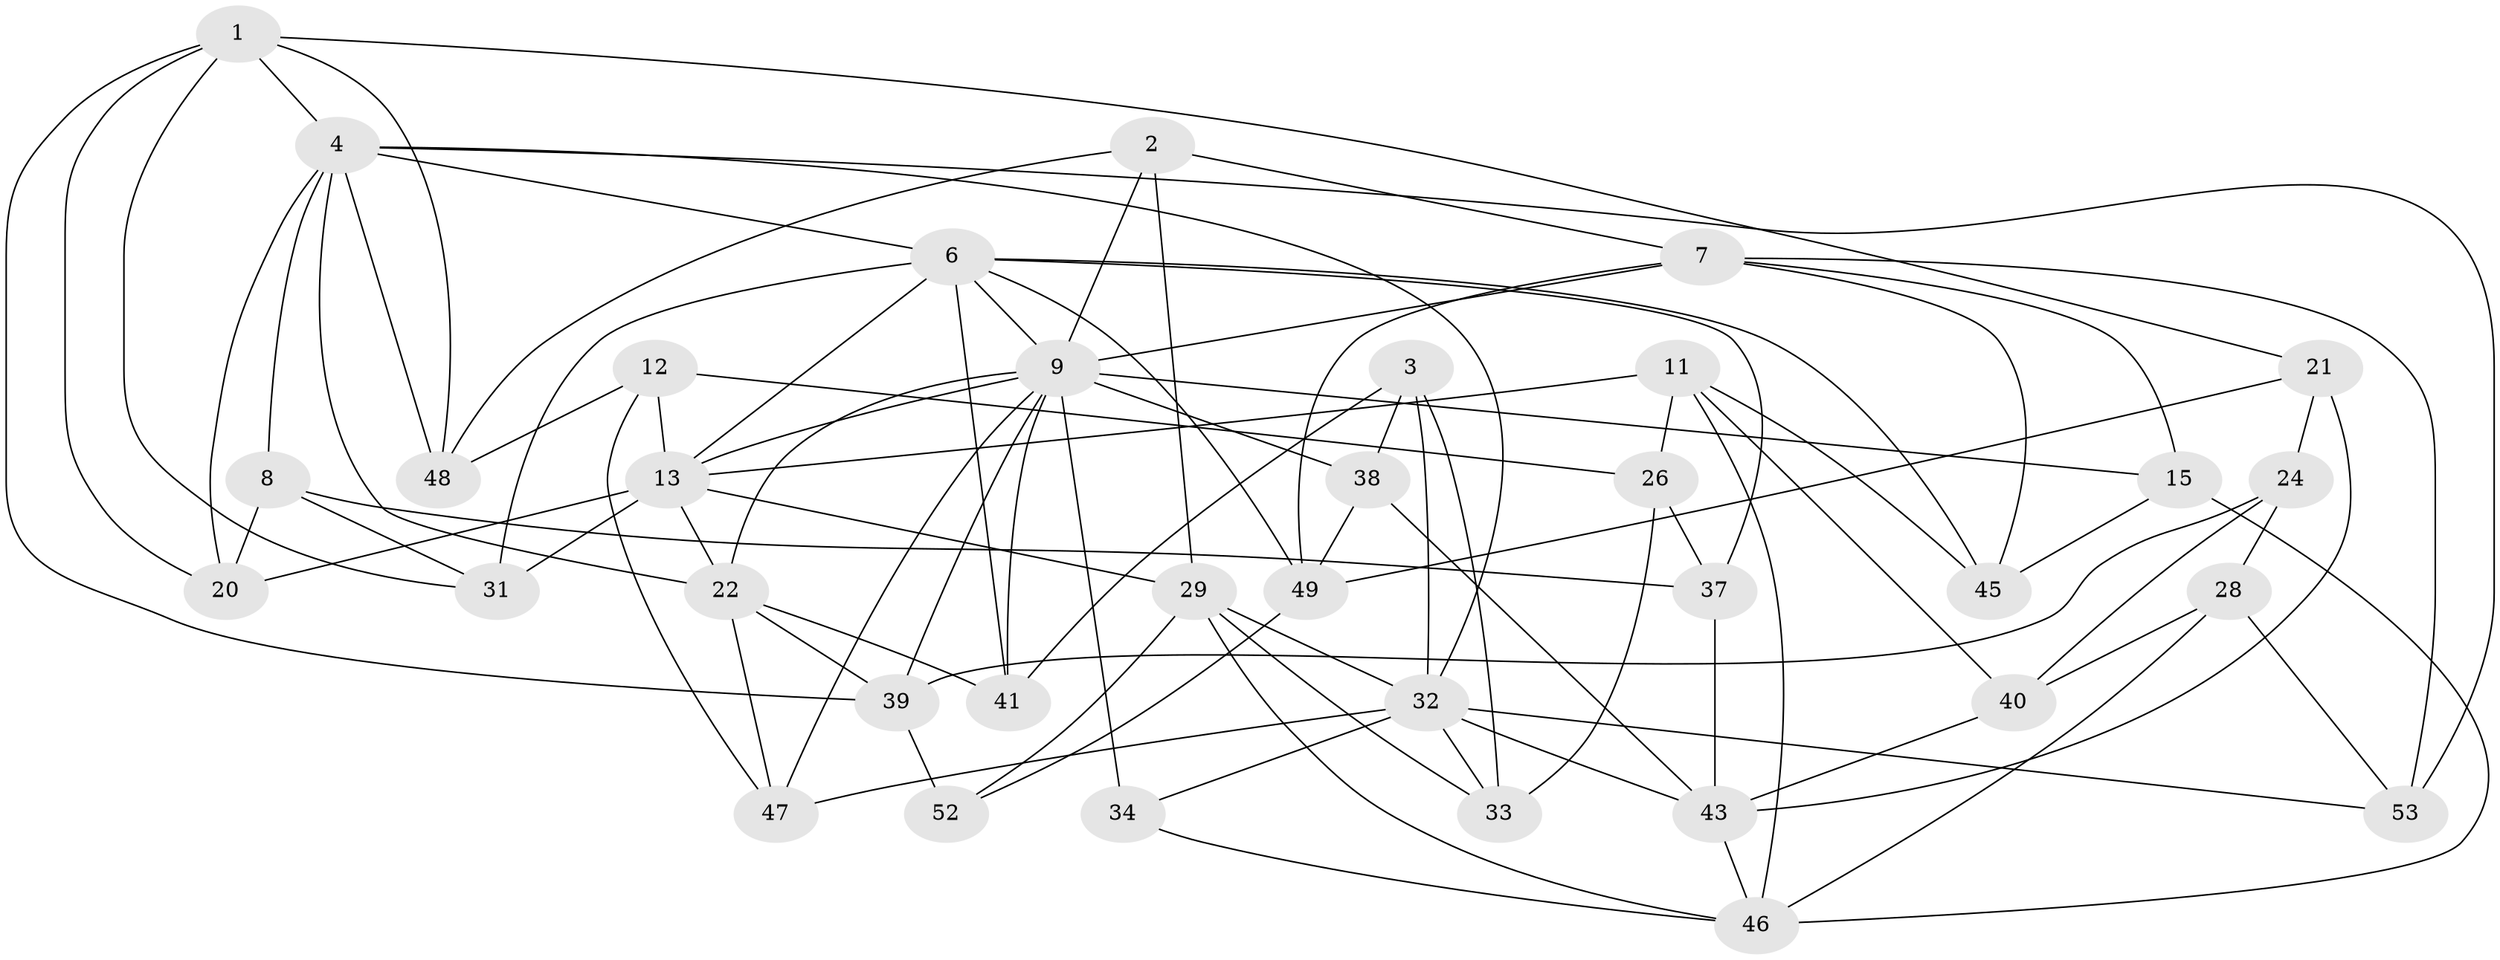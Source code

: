 // original degree distribution, {4: 1.0}
// Generated by graph-tools (version 1.1) at 2025/20/03/04/25 18:20:36]
// undirected, 36 vertices, 90 edges
graph export_dot {
graph [start="1"]
  node [color=gray90,style=filled];
  1 [super="+23"];
  2;
  3;
  4 [super="+25+5"];
  6 [super="+36+14"];
  7 [super="+27"];
  8;
  9 [super="+10+18"];
  11 [super="+19"];
  12;
  13 [super="+16"];
  15;
  20;
  21;
  22 [super="+42"];
  24;
  26;
  28;
  29 [super="+35"];
  31 [super="+51"];
  32 [super="+58+59"];
  33;
  34;
  37;
  38;
  39 [super="+55"];
  40;
  41;
  43 [super="+44"];
  45;
  46 [super="+56"];
  47;
  48;
  49 [super="+57"];
  52;
  53;
  1 -- 48;
  1 -- 31;
  1 -- 4;
  1 -- 20;
  1 -- 21;
  1 -- 39;
  2 -- 7;
  2 -- 48;
  2 -- 29;
  2 -- 9;
  3 -- 41;
  3 -- 38;
  3 -- 33;
  3 -- 32;
  4 -- 48;
  4 -- 20;
  4 -- 6;
  4 -- 22;
  4 -- 32;
  4 -- 8;
  4 -- 53;
  6 -- 49 [weight=2];
  6 -- 31 [weight=2];
  6 -- 45;
  6 -- 41;
  6 -- 37;
  6 -- 13;
  6 -- 9;
  7 -- 45;
  7 -- 53;
  7 -- 15;
  7 -- 49;
  7 -- 9;
  8 -- 20;
  8 -- 37;
  8 -- 31;
  9 -- 39;
  9 -- 47;
  9 -- 41;
  9 -- 15;
  9 -- 34 [weight=2];
  9 -- 38;
  9 -- 22;
  9 -- 13;
  11 -- 40;
  11 -- 26;
  11 -- 45;
  11 -- 46;
  11 -- 13 [weight=2];
  12 -- 48;
  12 -- 47;
  12 -- 26;
  12 -- 13;
  13 -- 29;
  13 -- 31 [weight=2];
  13 -- 20;
  13 -- 22;
  15 -- 45;
  15 -- 46;
  21 -- 49;
  21 -- 24;
  21 -- 43;
  22 -- 39;
  22 -- 47;
  22 -- 41;
  24 -- 28;
  24 -- 40;
  24 -- 39;
  26 -- 37;
  26 -- 33;
  28 -- 40;
  28 -- 46;
  28 -- 53;
  29 -- 46;
  29 -- 32;
  29 -- 33;
  29 -- 52;
  32 -- 33;
  32 -- 53;
  32 -- 34;
  32 -- 43;
  32 -- 47;
  34 -- 46;
  37 -- 43;
  38 -- 43;
  38 -- 49;
  39 -- 52 [weight=2];
  40 -- 43;
  43 -- 46;
  49 -- 52;
}

